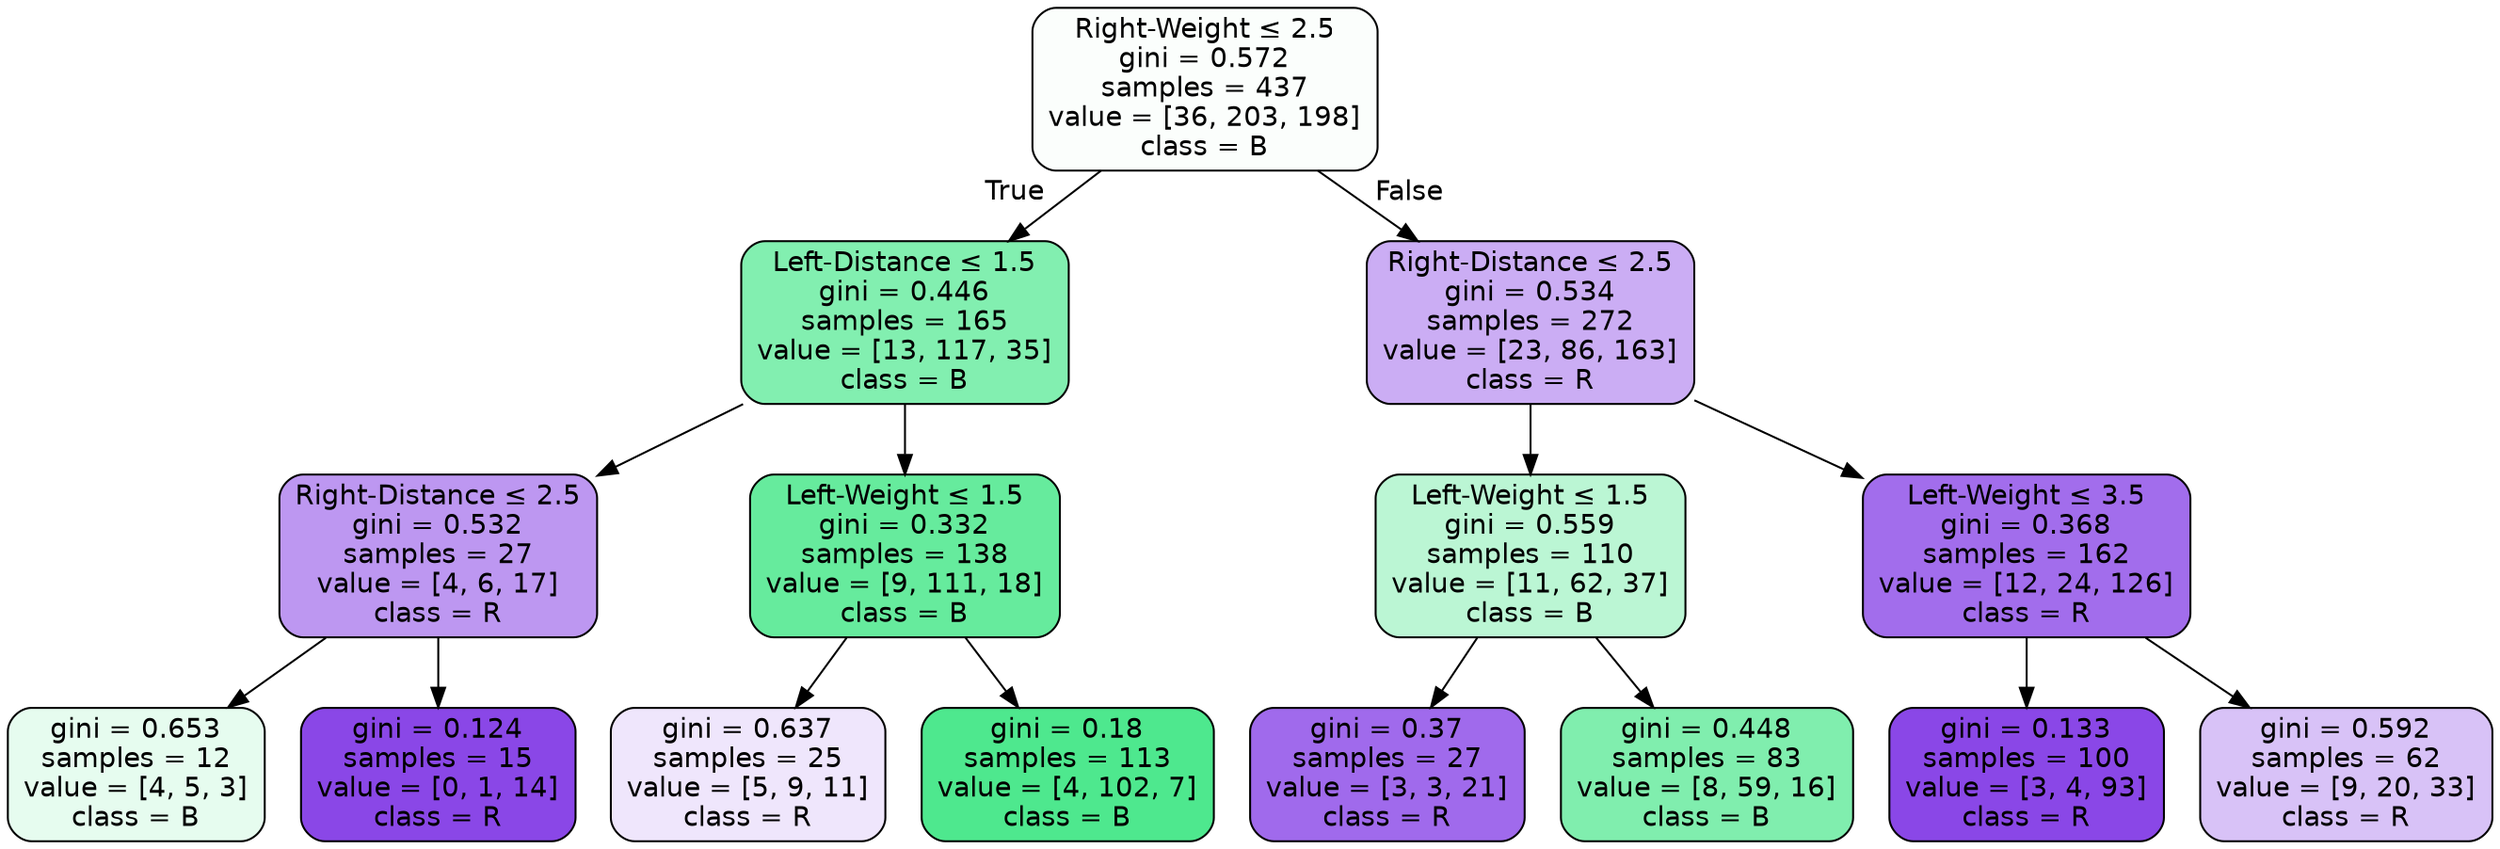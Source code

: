 digraph Tree {
node [shape=box, style="filled, rounded", color="black", fontname="helvetica"] ;
edge [fontname="helvetica"] ;
0 [label=<Right-Weight &le; 2.5<br/>gini = 0.572<br/>samples = 437<br/>value = [36, 203, 198]<br/>class = B>, fillcolor="#fbfefc"] ;
1 [label=<Left-Distance &le; 1.5<br/>gini = 0.446<br/>samples = 165<br/>value = [13, 117, 35]<br/>class = B>, fillcolor="#82efb0"] ;
0 -> 1 [labeldistance=2.5, labelangle=45, headlabel="True"] ;
2 [label=<Right-Distance &le; 2.5<br/>gini = 0.532<br/>samples = 27<br/>value = [4, 6, 17]<br/>class = R>, fillcolor="#bd97f1"] ;
1 -> 2 ;
3 [label=<gini = 0.653<br/>samples = 12<br/>value = [4, 5, 3]<br/>class = B>, fillcolor="#e6fcef"] ;
2 -> 3 ;
4 [label=<gini = 0.124<br/>samples = 15<br/>value = [0, 1, 14]<br/>class = R>, fillcolor="#8a47e7"] ;
2 -> 4 ;
5 [label=<Left-Weight &le; 1.5<br/>gini = 0.332<br/>samples = 138<br/>value = [9, 111, 18]<br/>class = B>, fillcolor="#66eb9d"] ;
1 -> 5 ;
6 [label=<gini = 0.637<br/>samples = 25<br/>value = [5, 9, 11]<br/>class = R>, fillcolor="#efe6fc"] ;
5 -> 6 ;
7 [label=<gini = 0.18<br/>samples = 113<br/>value = [4, 102, 7]<br/>class = B>, fillcolor="#4ee88e"] ;
5 -> 7 ;
8 [label=<Right-Distance &le; 2.5<br/>gini = 0.534<br/>samples = 272<br/>value = [23, 86, 163]<br/>class = R>, fillcolor="#cbadf4"] ;
0 -> 8 [labeldistance=2.5, labelangle=-45, headlabel="False"] ;
9 [label=<Left-Weight &le; 1.5<br/>gini = 0.559<br/>samples = 110<br/>value = [11, 62, 37]<br/>class = B>, fillcolor="#bbf6d4"] ;
8 -> 9 ;
10 [label=<gini = 0.37<br/>samples = 27<br/>value = [3, 3, 21]<br/>class = R>, fillcolor="#a06aec"] ;
9 -> 10 ;
11 [label=<gini = 0.448<br/>samples = 83<br/>value = [8, 59, 16]<br/>class = B>, fillcolor="#80eeae"] ;
9 -> 11 ;
12 [label=<Left-Weight &le; 3.5<br/>gini = 0.368<br/>samples = 162<br/>value = [12, 24, 126]<br/>class = R>, fillcolor="#a26dec"] ;
8 -> 12 ;
13 [label=<gini = 0.133<br/>samples = 100<br/>value = [3, 4, 93]<br/>class = R>, fillcolor="#8a47e7"] ;
12 -> 13 ;
14 [label=<gini = 0.592<br/>samples = 62<br/>value = [9, 20, 33]<br/>class = R>, fillcolor="#d8c2f7"] ;
12 -> 14 ;
}